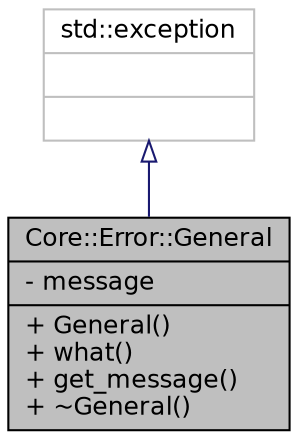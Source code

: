 digraph "Core::Error::General"
{
 // INTERACTIVE_SVG=YES
  edge [fontname="Helvetica",fontsize="12",labelfontname="Helvetica",labelfontsize="12"];
  node [fontname="Helvetica",fontsize="12",shape=record];
  Node12 [label="{Core::Error::General\n|- message\l|+ General()\l+ what()\l+ get_message()\l+ ~General()\l}",height=0.2,width=0.4,color="black", fillcolor="grey75", style="filled", fontcolor="black"];
  Node13 -> Node12 [dir="back",color="midnightblue",fontsize="12",style="solid",arrowtail="onormal",fontname="Helvetica"];
  Node13 [label="{std::exception\n||}",height=0.2,width=0.4,color="grey75", fillcolor="white", style="filled"];
}
